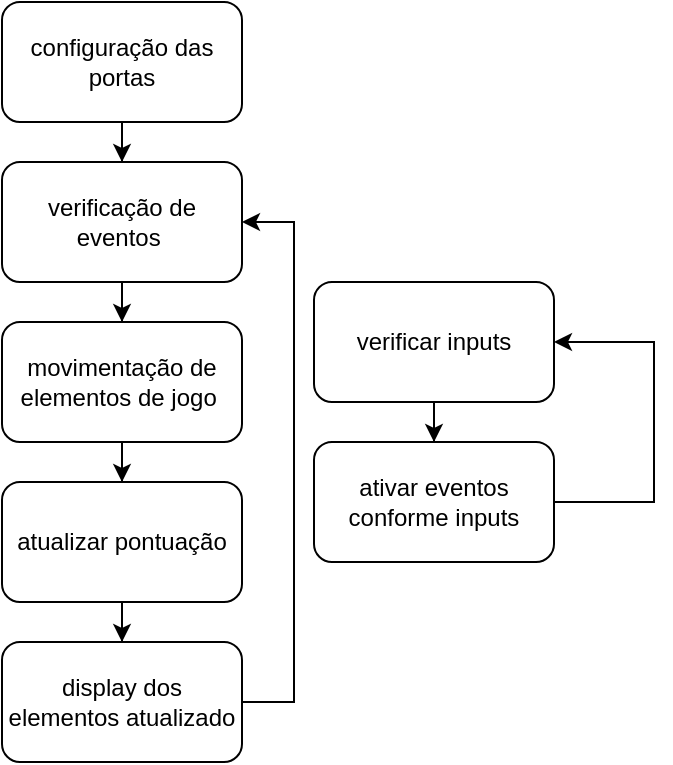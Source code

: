 <mxfile version="24.8.3">
  <diagram id="C5RBs43oDa-KdzZeNtuy" name="Page-1">
    <mxGraphModel dx="839" dy="489" grid="1" gridSize="10" guides="1" tooltips="1" connect="1" arrows="1" fold="1" page="1" pageScale="1" pageWidth="827" pageHeight="1169" math="0" shadow="0">
      <root>
        <mxCell id="WIyWlLk6GJQsqaUBKTNV-0" />
        <mxCell id="WIyWlLk6GJQsqaUBKTNV-1" parent="WIyWlLk6GJQsqaUBKTNV-0" />
        <mxCell id="NMHTdyvkhSiOv5Fqhz7T-2" value="" style="edgeStyle=orthogonalEdgeStyle;rounded=0;orthogonalLoop=1;jettySize=auto;html=1;" edge="1" parent="WIyWlLk6GJQsqaUBKTNV-1" source="NMHTdyvkhSiOv5Fqhz7T-0" target="NMHTdyvkhSiOv5Fqhz7T-1">
          <mxGeometry relative="1" as="geometry" />
        </mxCell>
        <mxCell id="NMHTdyvkhSiOv5Fqhz7T-0" value="configuração das portas" style="rounded=1;whiteSpace=wrap;html=1;" vertex="1" parent="WIyWlLk6GJQsqaUBKTNV-1">
          <mxGeometry x="294" y="90" width="120" height="60" as="geometry" />
        </mxCell>
        <mxCell id="NMHTdyvkhSiOv5Fqhz7T-4" value="" style="edgeStyle=orthogonalEdgeStyle;rounded=0;orthogonalLoop=1;jettySize=auto;html=1;" edge="1" parent="WIyWlLk6GJQsqaUBKTNV-1" source="NMHTdyvkhSiOv5Fqhz7T-1" target="NMHTdyvkhSiOv5Fqhz7T-3">
          <mxGeometry relative="1" as="geometry" />
        </mxCell>
        <mxCell id="NMHTdyvkhSiOv5Fqhz7T-1" value="verificação de eventos&amp;nbsp;" style="whiteSpace=wrap;html=1;rounded=1;" vertex="1" parent="WIyWlLk6GJQsqaUBKTNV-1">
          <mxGeometry x="294" y="170" width="120" height="60" as="geometry" />
        </mxCell>
        <mxCell id="NMHTdyvkhSiOv5Fqhz7T-8" value="" style="edgeStyle=orthogonalEdgeStyle;rounded=0;orthogonalLoop=1;jettySize=auto;html=1;" edge="1" parent="WIyWlLk6GJQsqaUBKTNV-1" source="NMHTdyvkhSiOv5Fqhz7T-3" target="NMHTdyvkhSiOv5Fqhz7T-7">
          <mxGeometry relative="1" as="geometry" />
        </mxCell>
        <mxCell id="NMHTdyvkhSiOv5Fqhz7T-3" value="movimentação de elementos de jogo&amp;nbsp;" style="whiteSpace=wrap;html=1;rounded=1;" vertex="1" parent="WIyWlLk6GJQsqaUBKTNV-1">
          <mxGeometry x="294" y="250" width="120" height="60" as="geometry" />
        </mxCell>
        <mxCell id="NMHTdyvkhSiOv5Fqhz7T-12" value="" style="edgeStyle=orthogonalEdgeStyle;rounded=0;orthogonalLoop=1;jettySize=auto;html=1;" edge="1" parent="WIyWlLk6GJQsqaUBKTNV-1" source="NMHTdyvkhSiOv5Fqhz7T-7" target="NMHTdyvkhSiOv5Fqhz7T-11">
          <mxGeometry relative="1" as="geometry" />
        </mxCell>
        <mxCell id="NMHTdyvkhSiOv5Fqhz7T-7" value="atualizar pontuação" style="whiteSpace=wrap;html=1;rounded=1;" vertex="1" parent="WIyWlLk6GJQsqaUBKTNV-1">
          <mxGeometry x="294" y="330" width="120" height="60" as="geometry" />
        </mxCell>
        <mxCell id="NMHTdyvkhSiOv5Fqhz7T-14" value="" style="edgeStyle=orthogonalEdgeStyle;rounded=0;orthogonalLoop=1;jettySize=auto;html=1;entryX=1;entryY=0.5;entryDx=0;entryDy=0;" edge="1" parent="WIyWlLk6GJQsqaUBKTNV-1" source="NMHTdyvkhSiOv5Fqhz7T-11" target="NMHTdyvkhSiOv5Fqhz7T-1">
          <mxGeometry relative="1" as="geometry">
            <mxPoint x="520" y="200" as="targetPoint" />
            <Array as="points">
              <mxPoint x="440" y="440" />
              <mxPoint x="440" y="200" />
            </Array>
          </mxGeometry>
        </mxCell>
        <mxCell id="NMHTdyvkhSiOv5Fqhz7T-11" value="&lt;div&gt;display dos elementos atualizado&lt;br&gt;&lt;/div&gt;" style="whiteSpace=wrap;html=1;rounded=1;" vertex="1" parent="WIyWlLk6GJQsqaUBKTNV-1">
          <mxGeometry x="294" y="410" width="120" height="60" as="geometry" />
        </mxCell>
        <mxCell id="NMHTdyvkhSiOv5Fqhz7T-18" value="" style="edgeStyle=orthogonalEdgeStyle;rounded=0;orthogonalLoop=1;jettySize=auto;html=1;" edge="1" parent="WIyWlLk6GJQsqaUBKTNV-1" source="NMHTdyvkhSiOv5Fqhz7T-16" target="NMHTdyvkhSiOv5Fqhz7T-17">
          <mxGeometry relative="1" as="geometry" />
        </mxCell>
        <mxCell id="NMHTdyvkhSiOv5Fqhz7T-16" value="verificar inputs" style="rounded=1;whiteSpace=wrap;html=1;" vertex="1" parent="WIyWlLk6GJQsqaUBKTNV-1">
          <mxGeometry x="450" y="230" width="120" height="60" as="geometry" />
        </mxCell>
        <mxCell id="NMHTdyvkhSiOv5Fqhz7T-19" value="" style="edgeStyle=orthogonalEdgeStyle;rounded=0;orthogonalLoop=1;jettySize=auto;html=1;entryX=1;entryY=0.5;entryDx=0;entryDy=0;" edge="1" parent="WIyWlLk6GJQsqaUBKTNV-1" source="NMHTdyvkhSiOv5Fqhz7T-17" target="NMHTdyvkhSiOv5Fqhz7T-16">
          <mxGeometry relative="1" as="geometry">
            <mxPoint x="620" y="290" as="targetPoint" />
            <Array as="points">
              <mxPoint x="620" y="340" />
              <mxPoint x="620" y="260" />
            </Array>
          </mxGeometry>
        </mxCell>
        <mxCell id="NMHTdyvkhSiOv5Fqhz7T-17" value="ativar eventos conforme inputs" style="whiteSpace=wrap;html=1;rounded=1;" vertex="1" parent="WIyWlLk6GJQsqaUBKTNV-1">
          <mxGeometry x="450" y="310" width="120" height="60" as="geometry" />
        </mxCell>
      </root>
    </mxGraphModel>
  </diagram>
</mxfile>
